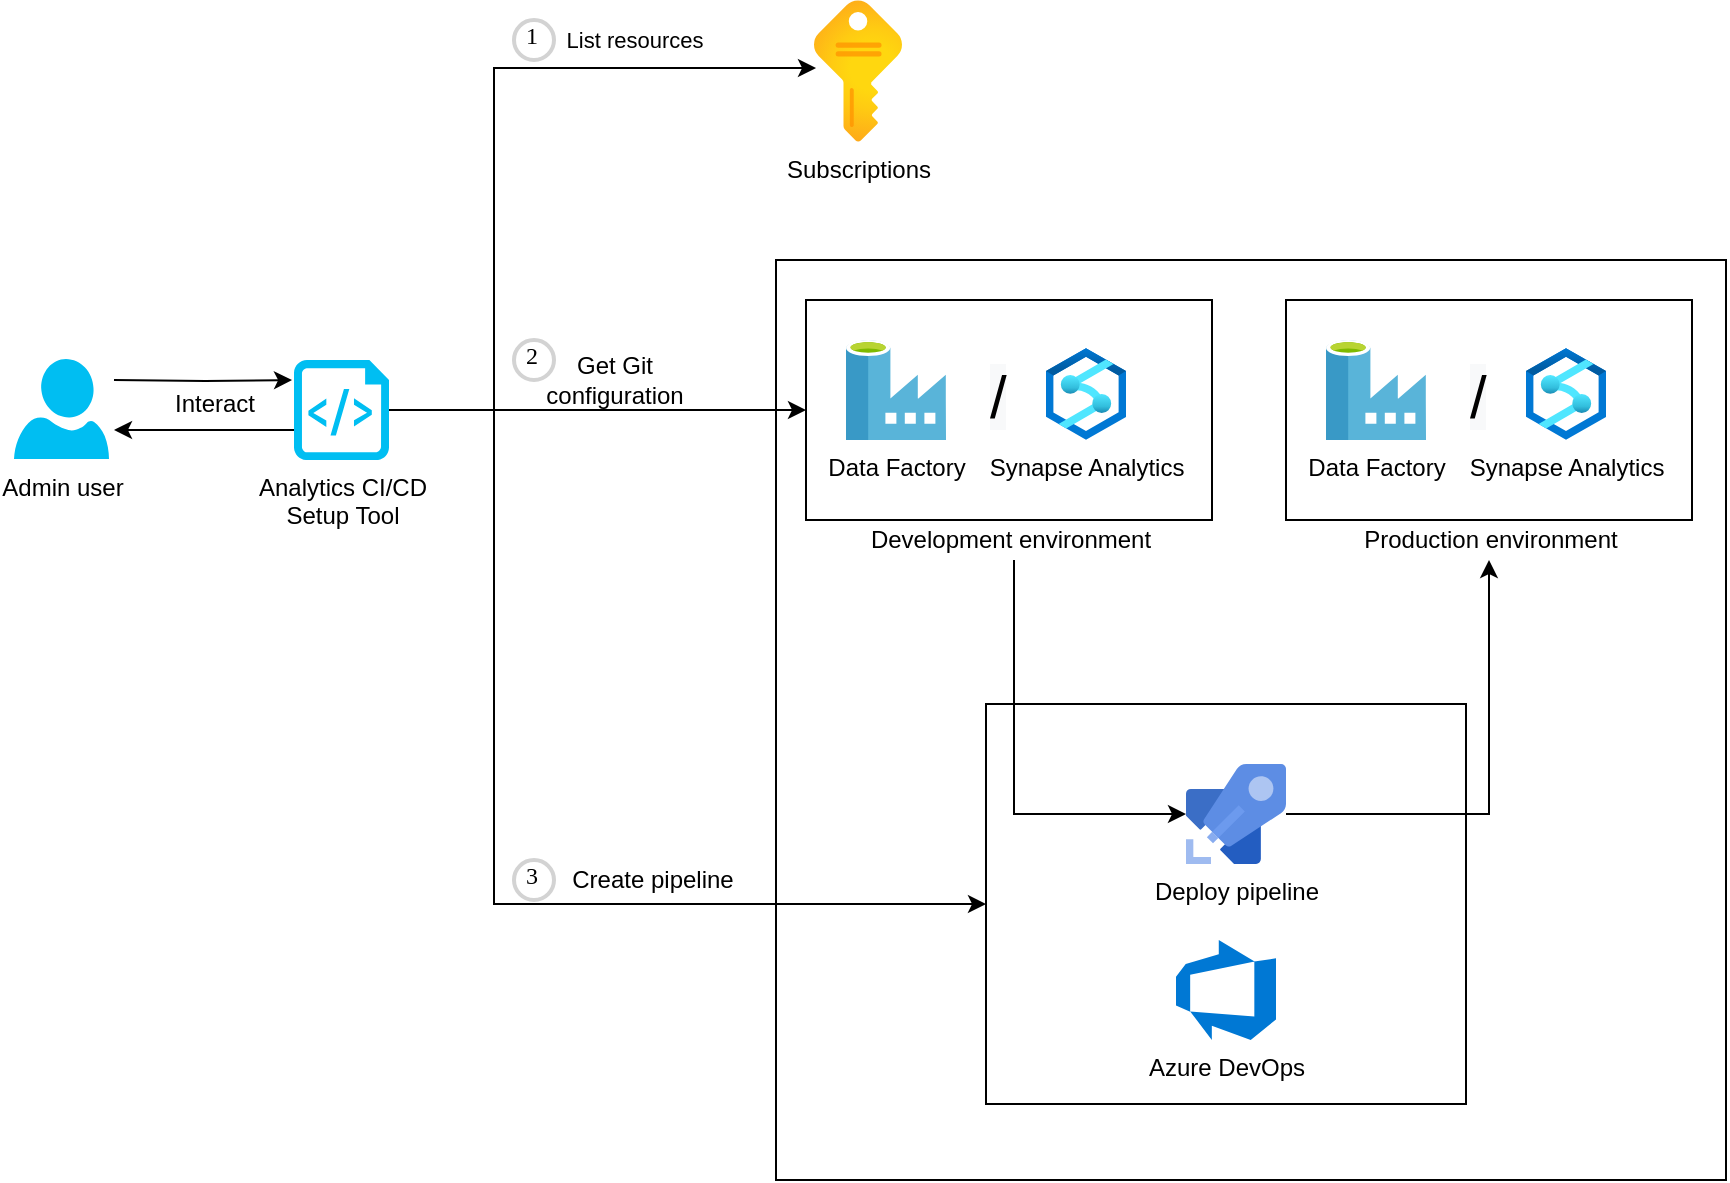 <mxfile version="19.0.3" type="device"><diagram id="WI9T0HZ2pTsCkuznbFz-" name="Page-1"><mxGraphModel dx="946" dy="672" grid="1" gridSize="10" guides="1" tooltips="1" connect="1" arrows="1" fold="1" page="1" pageScale="1" pageWidth="1169" pageHeight="827" math="0" shadow="0"><root><mxCell id="0"/><mxCell id="1" parent="0"/><mxCell id="NlxRJJnUw8DxBcoIHg-D-22" style="edgeStyle=orthogonalEdgeStyle;rounded=0;orthogonalLoop=1;jettySize=auto;html=1;entryX=-0.021;entryY=0.2;entryDx=0;entryDy=0;entryPerimeter=0;" parent="1" target="NlxRJJnUw8DxBcoIHg-D-2" edge="1"><mxGeometry relative="1" as="geometry"><mxPoint x="310" y="370" as="sourcePoint"/></mxGeometry></mxCell><mxCell id="NlxRJJnUw8DxBcoIHg-D-1" value="Admin user" style="verticalLabelPosition=bottom;html=1;verticalAlign=top;align=center;strokeColor=none;fillColor=#00BEF2;shape=mxgraph.azure.user;" parent="1" vertex="1"><mxGeometry x="260" y="359.5" width="47.5" height="50" as="geometry"/></mxCell><mxCell id="NlxRJJnUw8DxBcoIHg-D-24" style="edgeStyle=orthogonalEdgeStyle;rounded=0;orthogonalLoop=1;jettySize=auto;html=1;" parent="1" edge="1"><mxGeometry relative="1" as="geometry"><mxPoint x="310" y="395" as="targetPoint"/><mxPoint x="400" y="395" as="sourcePoint"/></mxGeometry></mxCell><mxCell id="NlxRJJnUw8DxBcoIHg-D-2" value="Analytics CI/CD &lt;br&gt;Setup Tool" style="verticalLabelPosition=bottom;html=1;verticalAlign=top;align=center;strokeColor=none;fillColor=#00BEF2;shape=mxgraph.azure.script_file;pointerEvents=1;" parent="1" vertex="1"><mxGeometry x="400" y="360" width="47.5" height="50" as="geometry"/></mxCell><mxCell id="NlxRJJnUw8DxBcoIHg-D-4" value="Subscriptions" style="aspect=fixed;html=1;points=[];align=center;image;fontSize=12;image=img/lib/azure2/general/Subscriptions.svg;" parent="1" vertex="1"><mxGeometry x="660" y="180" width="44" height="71" as="geometry"/></mxCell><mxCell id="NlxRJJnUw8DxBcoIHg-D-5" style="edgeStyle=orthogonalEdgeStyle;rounded=0;orthogonalLoop=1;jettySize=auto;html=1;entryX=0.023;entryY=0.479;entryDx=0;entryDy=0;entryPerimeter=0;exitX=1;exitY=0.5;exitDx=0;exitDy=0;exitPerimeter=0;" parent="1" source="NlxRJJnUw8DxBcoIHg-D-2" target="NlxRJJnUw8DxBcoIHg-D-4" edge="1"><mxGeometry relative="1" as="geometry"><mxPoint x="510" y="324" as="sourcePoint"/><mxPoint x="602.5" y="324.5" as="targetPoint"/><Array as="points"><mxPoint x="500" y="385"/><mxPoint x="500" y="214"/></Array></mxGeometry></mxCell><mxCell id="NlxRJJnUw8DxBcoIHg-D-20" value="List resources" style="edgeLabel;html=1;align=center;verticalAlign=middle;resizable=0;points=[];" parent="NlxRJJnUw8DxBcoIHg-D-5" vertex="1" connectable="0"><mxGeometry x="0.365" y="1" relative="1" as="geometry"><mxPoint x="31" y="-13" as="offset"/></mxGeometry></mxCell><mxCell id="NlxRJJnUw8DxBcoIHg-D-25" value="Interact" style="text;html=1;align=center;verticalAlign=middle;resizable=0;points=[];autosize=1;strokeColor=none;fillColor=none;" parent="1" vertex="1"><mxGeometry x="330" y="372" width="60" height="20" as="geometry"/></mxCell><mxCell id="NlxRJJnUw8DxBcoIHg-D-26" value="Create pipeline" style="text;html=1;align=center;verticalAlign=middle;resizable=0;points=[];autosize=1;strokeColor=none;fillColor=none;" parent="1" vertex="1"><mxGeometry x="529" y="610" width="100" height="20" as="geometry"/></mxCell><mxCell id="NlxRJJnUw8DxBcoIHg-D-27" value="Get Git &lt;br&gt;configuration" style="text;html=1;align=center;verticalAlign=middle;resizable=0;points=[];autosize=1;strokeColor=none;fillColor=none;" parent="1" vertex="1"><mxGeometry x="520" y="355" width="80" height="30" as="geometry"/></mxCell><mxCell id="NlxRJJnUw8DxBcoIHg-D-30" value="1" style="ellipse;whiteSpace=wrap;html=1;aspect=fixed;strokeWidth=2;fontFamily=Tahoma;spacingBottom=4;spacingRight=2;strokeColor=#d3d3d3;" parent="1" vertex="1"><mxGeometry x="510" y="190" width="20" height="20" as="geometry"/></mxCell><mxCell id="NlxRJJnUw8DxBcoIHg-D-31" value="2" style="ellipse;whiteSpace=wrap;html=1;aspect=fixed;strokeWidth=2;fontFamily=Tahoma;spacingBottom=4;spacingRight=2;strokeColor=#d3d3d3;" parent="1" vertex="1"><mxGeometry x="510" y="350" width="20" height="20" as="geometry"/></mxCell><mxCell id="NlxRJJnUw8DxBcoIHg-D-32" value="3" style="ellipse;whiteSpace=wrap;html=1;aspect=fixed;strokeWidth=2;fontFamily=Tahoma;spacingBottom=4;spacingRight=2;strokeColor=#d3d3d3;" parent="1" vertex="1"><mxGeometry x="510" y="610" width="20" height="20" as="geometry"/></mxCell><mxCell id="NlxRJJnUw8DxBcoIHg-D-59" value="" style="group" parent="1" vertex="1" connectable="0"><mxGeometry x="656" y="330" width="460" height="440" as="geometry"/></mxCell><mxCell id="NlxRJJnUw8DxBcoIHg-D-11" value="" style="group" parent="NlxRJJnUw8DxBcoIHg-D-59" vertex="1" connectable="0"><mxGeometry width="460" height="440" as="geometry"/></mxCell><mxCell id="NlxRJJnUw8DxBcoIHg-D-9" value="" style="group" parent="NlxRJJnUw8DxBcoIHg-D-11" vertex="1" connectable="0"><mxGeometry width="460" height="440" as="geometry"/></mxCell><mxCell id="NlxRJJnUw8DxBcoIHg-D-58" value="" style="rounded=0;whiteSpace=wrap;html=1;" parent="NlxRJJnUw8DxBcoIHg-D-9" vertex="1"><mxGeometry x="-15" y="-20" width="475" height="460" as="geometry"/></mxCell><mxCell id="NlxRJJnUw8DxBcoIHg-D-8" value="" style="rounded=0;whiteSpace=wrap;html=1;" parent="NlxRJJnUw8DxBcoIHg-D-9" vertex="1"><mxGeometry width="203" height="110" as="geometry"/></mxCell><mxCell id="RLjyjs_sm2IHfBNOWAbh-22" value="Data Factory" style="aspect=fixed;html=1;perimeter=none;align=center;shadow=0;dashed=0;image;fontSize=12;image=img/lib/mscae/Data_Factory.svg;labelBackgroundColor=#ffffff;fillColor=#4D9900;" parent="NlxRJJnUw8DxBcoIHg-D-9" vertex="1"><mxGeometry x="20.0" y="20" width="50" height="50" as="geometry"/></mxCell><mxCell id="NlxRJJnUw8DxBcoIHg-D-6" value="Synapse Analytics" style="aspect=fixed;html=1;points=[];align=center;image;fontSize=12;image=img/lib/azure2/analytics/Azure_Synapse_Analytics.svg;" parent="NlxRJJnUw8DxBcoIHg-D-9" vertex="1"><mxGeometry x="120" y="24" width="40" height="46" as="geometry"/></mxCell><mxCell id="NlxRJJnUw8DxBcoIHg-D-63" value="&lt;meta charset=&quot;utf-8&quot;&gt;&lt;span style=&quot;color: rgb(0, 0, 0); font-family: Helvetica; font-size: 30px; font-style: normal; font-variant-ligatures: normal; font-variant-caps: normal; font-weight: 400; letter-spacing: normal; orphans: 2; text-align: center; text-indent: 0px; text-transform: none; widows: 2; word-spacing: 0px; -webkit-text-stroke-width: 0px; background-color: rgb(248, 249, 250); text-decoration-thickness: initial; text-decoration-style: initial; text-decoration-color: initial; float: none; display: inline !important;&quot;&gt;/&lt;/span&gt;" style="text;whiteSpace=wrap;html=1;fontSize=30;" parent="NlxRJJnUw8DxBcoIHg-D-9" vertex="1"><mxGeometry x="90" y="24" width="30" height="50" as="geometry"/></mxCell><mxCell id="NlxRJJnUw8DxBcoIHg-D-10" value="Development environment" style="text;html=1;align=center;verticalAlign=middle;resizable=0;points=[];autosize=1;strokeColor=none;fillColor=none;" parent="NlxRJJnUw8DxBcoIHg-D-11" vertex="1"><mxGeometry x="21.5" y="110" width="160" height="20" as="geometry"/></mxCell><mxCell id="NlxRJJnUw8DxBcoIHg-D-12" value="" style="group" parent="NlxRJJnUw8DxBcoIHg-D-59" vertex="1" connectable="0"><mxGeometry x="240" width="203" height="130" as="geometry"/></mxCell><mxCell id="NlxRJJnUw8DxBcoIHg-D-13" value="" style="group" parent="NlxRJJnUw8DxBcoIHg-D-12" vertex="1" connectable="0"><mxGeometry width="203" height="110" as="geometry"/></mxCell><mxCell id="NlxRJJnUw8DxBcoIHg-D-14" value="" style="rounded=0;whiteSpace=wrap;html=1;" parent="NlxRJJnUw8DxBcoIHg-D-13" vertex="1"><mxGeometry width="203" height="110" as="geometry"/></mxCell><mxCell id="NlxRJJnUw8DxBcoIHg-D-15" value="Data Factory" style="aspect=fixed;html=1;perimeter=none;align=center;shadow=0;dashed=0;image;fontSize=12;image=img/lib/mscae/Data_Factory.svg;labelBackgroundColor=#ffffff;fillColor=#4D9900;" parent="NlxRJJnUw8DxBcoIHg-D-13" vertex="1"><mxGeometry x="20.0" y="20" width="50" height="50" as="geometry"/></mxCell><mxCell id="NlxRJJnUw8DxBcoIHg-D-16" value="Synapse Analytics" style="aspect=fixed;html=1;points=[];align=center;image;fontSize=12;image=img/lib/azure2/analytics/Azure_Synapse_Analytics.svg;" parent="NlxRJJnUw8DxBcoIHg-D-13" vertex="1"><mxGeometry x="120" y="24" width="40" height="46" as="geometry"/></mxCell><mxCell id="NlxRJJnUw8DxBcoIHg-D-62" value="&lt;meta charset=&quot;utf-8&quot;&gt;&lt;span style=&quot;color: rgb(0, 0, 0); font-family: Helvetica; font-size: 30px; font-style: normal; font-variant-ligatures: normal; font-variant-caps: normal; font-weight: 400; letter-spacing: normal; orphans: 2; text-align: center; text-indent: 0px; text-transform: none; widows: 2; word-spacing: 0px; -webkit-text-stroke-width: 0px; background-color: rgb(248, 249, 250); text-decoration-thickness: initial; text-decoration-style: initial; text-decoration-color: initial; float: none; display: inline !important;&quot;&gt;/&lt;/span&gt;" style="text;whiteSpace=wrap;html=1;fontSize=30;" parent="NlxRJJnUw8DxBcoIHg-D-13" vertex="1"><mxGeometry x="90" y="24" width="30" height="50" as="geometry"/></mxCell><mxCell id="NlxRJJnUw8DxBcoIHg-D-17" value="Production environment" style="text;html=1;align=center;verticalAlign=middle;resizable=0;points=[];autosize=1;strokeColor=none;fillColor=none;" parent="NlxRJJnUw8DxBcoIHg-D-12" vertex="1"><mxGeometry x="31.5" y="110" width="140" height="20" as="geometry"/></mxCell><mxCell id="NlxRJJnUw8DxBcoIHg-D-41" value="" style="rounded=0;whiteSpace=wrap;html=1;" parent="NlxRJJnUw8DxBcoIHg-D-59" vertex="1"><mxGeometry x="90" y="202" width="240" height="200" as="geometry"/></mxCell><mxCell id="NlxRJJnUw8DxBcoIHg-D-42" value="Azure DevOps" style="sketch=0;aspect=fixed;html=1;points=[];align=center;image;fontSize=12;image=img/lib/mscae/Azure_DevOps.svg;" parent="NlxRJJnUw8DxBcoIHg-D-59" vertex="1"><mxGeometry x="185" y="320" width="50" height="50" as="geometry"/></mxCell><mxCell id="NlxRJJnUw8DxBcoIHg-D-47" style="edgeStyle=orthogonalEdgeStyle;rounded=0;orthogonalLoop=1;jettySize=auto;html=1;" parent="NlxRJJnUw8DxBcoIHg-D-59" source="NlxRJJnUw8DxBcoIHg-D-36" target="NlxRJJnUw8DxBcoIHg-D-17" edge="1"><mxGeometry relative="1" as="geometry"/></mxCell><mxCell id="NlxRJJnUw8DxBcoIHg-D-46" style="edgeStyle=orthogonalEdgeStyle;rounded=0;orthogonalLoop=1;jettySize=auto;html=1;entryX=0;entryY=0.5;entryDx=0;entryDy=0;entryPerimeter=0;" parent="NlxRJJnUw8DxBcoIHg-D-59" target="NlxRJJnUw8DxBcoIHg-D-36" edge="1"><mxGeometry relative="1" as="geometry"><mxPoint x="104" y="130" as="sourcePoint"/><mxPoint x="144" y="231.5" as="targetPoint"/><Array as="points"><mxPoint x="104" y="257"/></Array></mxGeometry></mxCell><mxCell id="NlxRJJnUw8DxBcoIHg-D-36" value="Deploy pipeline" style="sketch=0;aspect=fixed;html=1;points=[];align=center;image;fontSize=12;image=img/lib/mscae/Azure_Pipelines.svg;" parent="NlxRJJnUw8DxBcoIHg-D-59" vertex="1"><mxGeometry x="190" y="232" width="50" height="50" as="geometry"/></mxCell><mxCell id="NlxRJJnUw8DxBcoIHg-D-7" style="edgeStyle=orthogonalEdgeStyle;rounded=0;orthogonalLoop=1;jettySize=auto;html=1;entryX=0;entryY=0.5;entryDx=0;entryDy=0;" parent="1" source="NlxRJJnUw8DxBcoIHg-D-2" target="NlxRJJnUw8DxBcoIHg-D-8" edge="1"><mxGeometry relative="1" as="geometry"><mxPoint x="590" y="380" as="targetPoint"/></mxGeometry></mxCell><mxCell id="NlxRJJnUw8DxBcoIHg-D-19" style="edgeStyle=orthogonalEdgeStyle;rounded=0;orthogonalLoop=1;jettySize=auto;html=1;entryX=0;entryY=0.5;entryDx=0;entryDy=0;" parent="1" source="NlxRJJnUw8DxBcoIHg-D-2" target="NlxRJJnUw8DxBcoIHg-D-41" edge="1"><mxGeometry relative="1" as="geometry"><mxPoint x="640" y="546" as="targetPoint"/><Array as="points"><mxPoint x="500" y="385"/><mxPoint x="500" y="632"/></Array></mxGeometry></mxCell></root></mxGraphModel></diagram></mxfile>